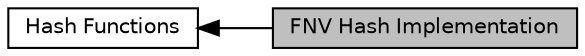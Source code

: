 digraph "FNV Hash Implementation"
{
  edge [fontname="Helvetica",fontsize="10",labelfontname="Helvetica",labelfontsize="10"];
  node [fontname="Helvetica",fontsize="10",shape=box];
  rankdir=LR;
  Node1 [label="FNV Hash Implementation",height=0.2,width=0.4,color="black", fillcolor="grey75", style="filled", fontcolor="black",tooltip=" "];
  Node2 [label="Hash Functions",height=0.2,width=0.4,color="black", fillcolor="white", style="filled",URL="$group__hash.html",tooltip="Generic Hash function interface."];
  Node2->Node1 [shape=plaintext, dir="back", style="solid"];
}
